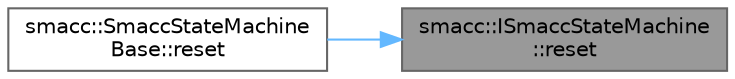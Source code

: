 digraph "smacc::ISmaccStateMachine::reset"
{
 // LATEX_PDF_SIZE
  bgcolor="transparent";
  edge [fontname=Helvetica,fontsize=10,labelfontname=Helvetica,labelfontsize=10];
  node [fontname=Helvetica,fontsize=10,shape=box,height=0.2,width=0.4];
  rankdir="RL";
  Node1 [label="smacc::ISmaccStateMachine\l::reset",height=0.2,width=0.4,color="gray40", fillcolor="grey60", style="filled", fontcolor="black",tooltip=" "];
  Node1 -> Node2 [dir="back",color="steelblue1",style="solid"];
  Node2 [label="smacc::SmaccStateMachine\lBase::reset",height=0.2,width=0.4,color="grey40", fillcolor="white", style="filled",URL="$structsmacc_1_1SmaccStateMachineBase.html#af34aec9fa012f0e3858131c84abfd5ed",tooltip=" "];
}
